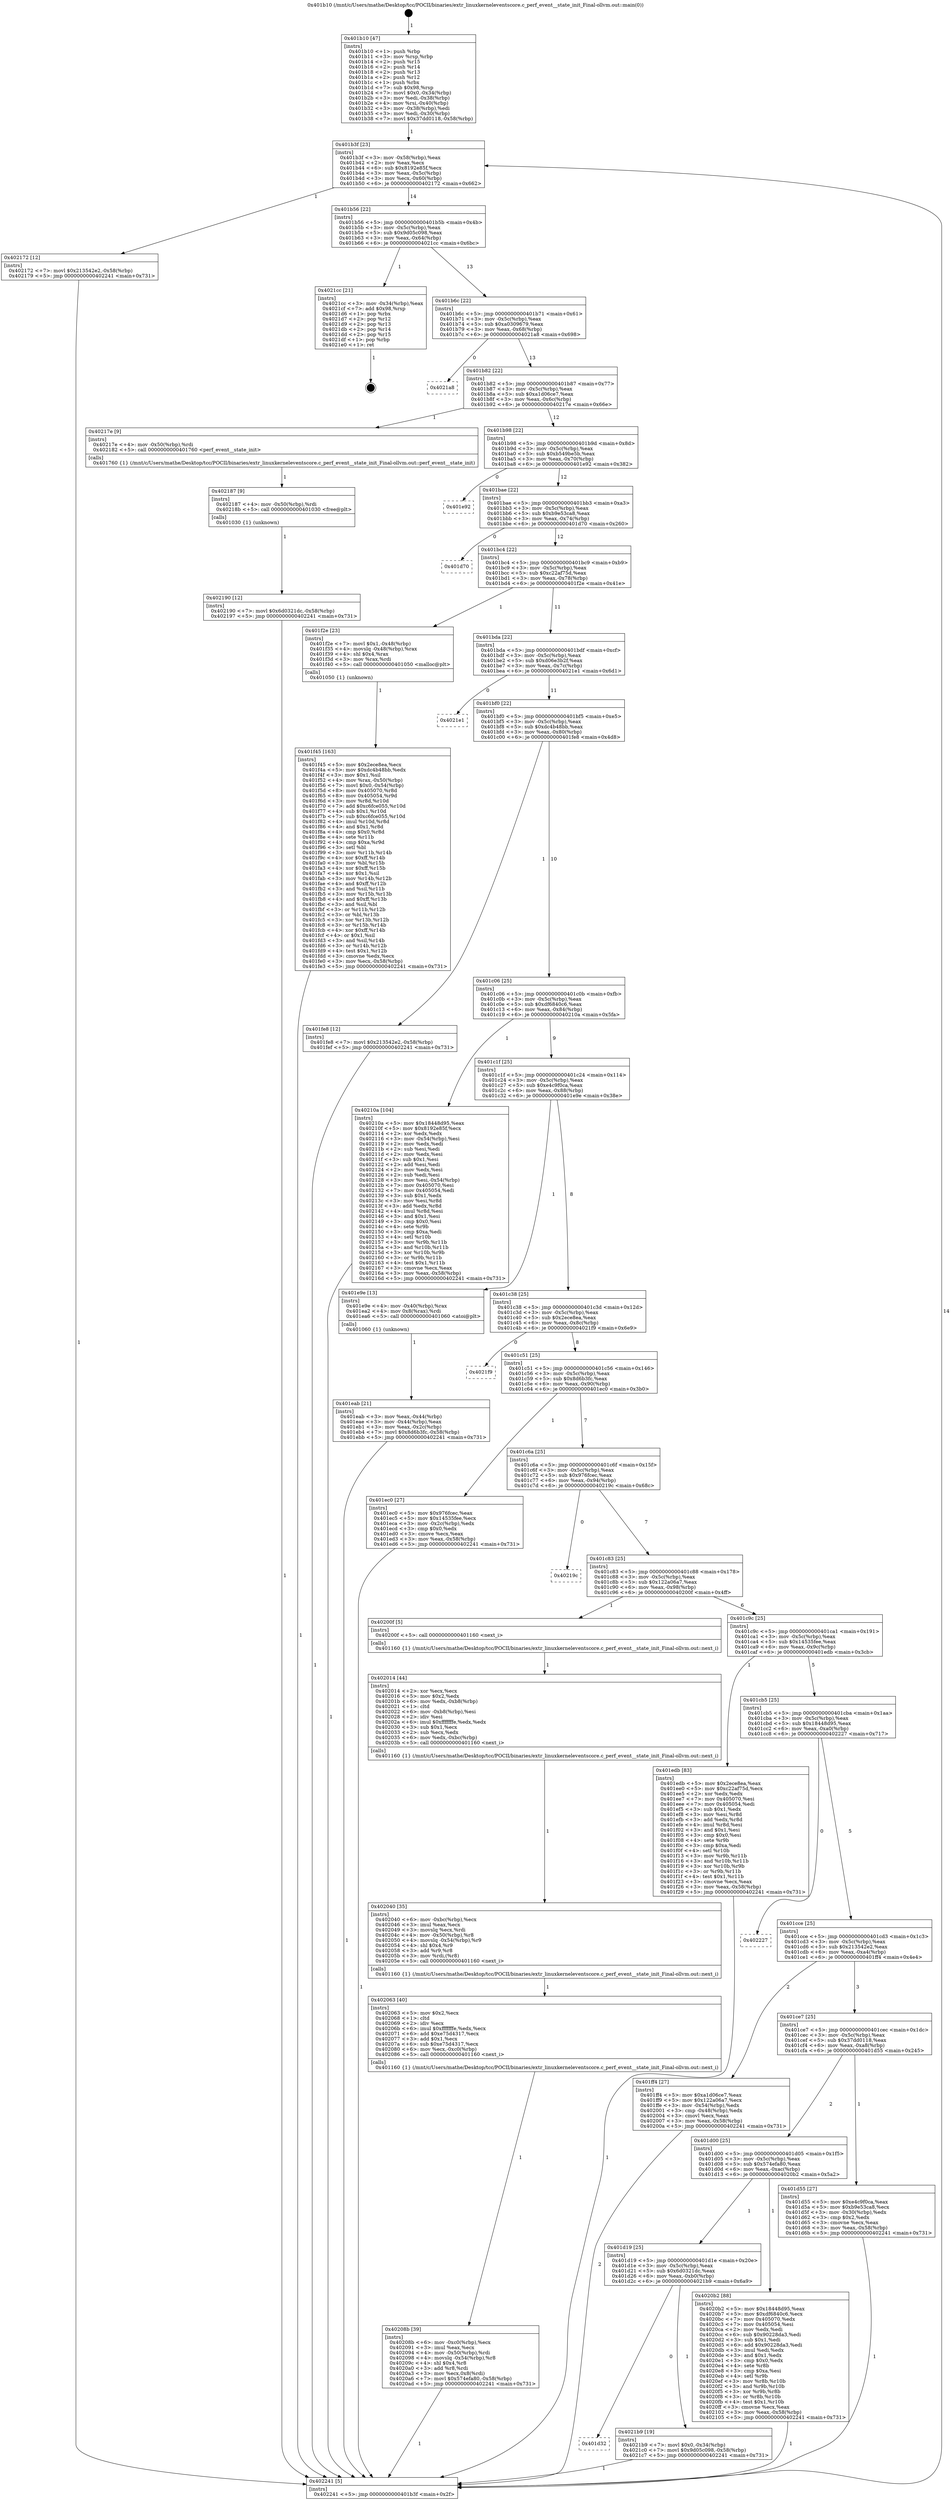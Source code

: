 digraph "0x401b10" {
  label = "0x401b10 (/mnt/c/Users/mathe/Desktop/tcc/POCII/binaries/extr_linuxkerneleventscore.c_perf_event__state_init_Final-ollvm.out::main(0))"
  labelloc = "t"
  node[shape=record]

  Entry [label="",width=0.3,height=0.3,shape=circle,fillcolor=black,style=filled]
  "0x401b3f" [label="{
     0x401b3f [23]\l
     | [instrs]\l
     &nbsp;&nbsp;0x401b3f \<+3\>: mov -0x58(%rbp),%eax\l
     &nbsp;&nbsp;0x401b42 \<+2\>: mov %eax,%ecx\l
     &nbsp;&nbsp;0x401b44 \<+6\>: sub $0x8192e85f,%ecx\l
     &nbsp;&nbsp;0x401b4a \<+3\>: mov %eax,-0x5c(%rbp)\l
     &nbsp;&nbsp;0x401b4d \<+3\>: mov %ecx,-0x60(%rbp)\l
     &nbsp;&nbsp;0x401b50 \<+6\>: je 0000000000402172 \<main+0x662\>\l
  }"]
  "0x402172" [label="{
     0x402172 [12]\l
     | [instrs]\l
     &nbsp;&nbsp;0x402172 \<+7\>: movl $0x213542e2,-0x58(%rbp)\l
     &nbsp;&nbsp;0x402179 \<+5\>: jmp 0000000000402241 \<main+0x731\>\l
  }"]
  "0x401b56" [label="{
     0x401b56 [22]\l
     | [instrs]\l
     &nbsp;&nbsp;0x401b56 \<+5\>: jmp 0000000000401b5b \<main+0x4b\>\l
     &nbsp;&nbsp;0x401b5b \<+3\>: mov -0x5c(%rbp),%eax\l
     &nbsp;&nbsp;0x401b5e \<+5\>: sub $0x9d05c098,%eax\l
     &nbsp;&nbsp;0x401b63 \<+3\>: mov %eax,-0x64(%rbp)\l
     &nbsp;&nbsp;0x401b66 \<+6\>: je 00000000004021cc \<main+0x6bc\>\l
  }"]
  Exit [label="",width=0.3,height=0.3,shape=circle,fillcolor=black,style=filled,peripheries=2]
  "0x4021cc" [label="{
     0x4021cc [21]\l
     | [instrs]\l
     &nbsp;&nbsp;0x4021cc \<+3\>: mov -0x34(%rbp),%eax\l
     &nbsp;&nbsp;0x4021cf \<+7\>: add $0x98,%rsp\l
     &nbsp;&nbsp;0x4021d6 \<+1\>: pop %rbx\l
     &nbsp;&nbsp;0x4021d7 \<+2\>: pop %r12\l
     &nbsp;&nbsp;0x4021d9 \<+2\>: pop %r13\l
     &nbsp;&nbsp;0x4021db \<+2\>: pop %r14\l
     &nbsp;&nbsp;0x4021dd \<+2\>: pop %r15\l
     &nbsp;&nbsp;0x4021df \<+1\>: pop %rbp\l
     &nbsp;&nbsp;0x4021e0 \<+1\>: ret\l
  }"]
  "0x401b6c" [label="{
     0x401b6c [22]\l
     | [instrs]\l
     &nbsp;&nbsp;0x401b6c \<+5\>: jmp 0000000000401b71 \<main+0x61\>\l
     &nbsp;&nbsp;0x401b71 \<+3\>: mov -0x5c(%rbp),%eax\l
     &nbsp;&nbsp;0x401b74 \<+5\>: sub $0xa0309679,%eax\l
     &nbsp;&nbsp;0x401b79 \<+3\>: mov %eax,-0x68(%rbp)\l
     &nbsp;&nbsp;0x401b7c \<+6\>: je 00000000004021a8 \<main+0x698\>\l
  }"]
  "0x401d32" [label="{
     0x401d32\l
  }", style=dashed]
  "0x4021a8" [label="{
     0x4021a8\l
  }", style=dashed]
  "0x401b82" [label="{
     0x401b82 [22]\l
     | [instrs]\l
     &nbsp;&nbsp;0x401b82 \<+5\>: jmp 0000000000401b87 \<main+0x77\>\l
     &nbsp;&nbsp;0x401b87 \<+3\>: mov -0x5c(%rbp),%eax\l
     &nbsp;&nbsp;0x401b8a \<+5\>: sub $0xa1d06ce7,%eax\l
     &nbsp;&nbsp;0x401b8f \<+3\>: mov %eax,-0x6c(%rbp)\l
     &nbsp;&nbsp;0x401b92 \<+6\>: je 000000000040217e \<main+0x66e\>\l
  }"]
  "0x4021b9" [label="{
     0x4021b9 [19]\l
     | [instrs]\l
     &nbsp;&nbsp;0x4021b9 \<+7\>: movl $0x0,-0x34(%rbp)\l
     &nbsp;&nbsp;0x4021c0 \<+7\>: movl $0x9d05c098,-0x58(%rbp)\l
     &nbsp;&nbsp;0x4021c7 \<+5\>: jmp 0000000000402241 \<main+0x731\>\l
  }"]
  "0x40217e" [label="{
     0x40217e [9]\l
     | [instrs]\l
     &nbsp;&nbsp;0x40217e \<+4\>: mov -0x50(%rbp),%rdi\l
     &nbsp;&nbsp;0x402182 \<+5\>: call 0000000000401760 \<perf_event__state_init\>\l
     | [calls]\l
     &nbsp;&nbsp;0x401760 \{1\} (/mnt/c/Users/mathe/Desktop/tcc/POCII/binaries/extr_linuxkerneleventscore.c_perf_event__state_init_Final-ollvm.out::perf_event__state_init)\l
  }"]
  "0x401b98" [label="{
     0x401b98 [22]\l
     | [instrs]\l
     &nbsp;&nbsp;0x401b98 \<+5\>: jmp 0000000000401b9d \<main+0x8d\>\l
     &nbsp;&nbsp;0x401b9d \<+3\>: mov -0x5c(%rbp),%eax\l
     &nbsp;&nbsp;0x401ba0 \<+5\>: sub $0xb549be5b,%eax\l
     &nbsp;&nbsp;0x401ba5 \<+3\>: mov %eax,-0x70(%rbp)\l
     &nbsp;&nbsp;0x401ba8 \<+6\>: je 0000000000401e92 \<main+0x382\>\l
  }"]
  "0x402190" [label="{
     0x402190 [12]\l
     | [instrs]\l
     &nbsp;&nbsp;0x402190 \<+7\>: movl $0x6d0321dc,-0x58(%rbp)\l
     &nbsp;&nbsp;0x402197 \<+5\>: jmp 0000000000402241 \<main+0x731\>\l
  }"]
  "0x401e92" [label="{
     0x401e92\l
  }", style=dashed]
  "0x401bae" [label="{
     0x401bae [22]\l
     | [instrs]\l
     &nbsp;&nbsp;0x401bae \<+5\>: jmp 0000000000401bb3 \<main+0xa3\>\l
     &nbsp;&nbsp;0x401bb3 \<+3\>: mov -0x5c(%rbp),%eax\l
     &nbsp;&nbsp;0x401bb6 \<+5\>: sub $0xb9e53ca8,%eax\l
     &nbsp;&nbsp;0x401bbb \<+3\>: mov %eax,-0x74(%rbp)\l
     &nbsp;&nbsp;0x401bbe \<+6\>: je 0000000000401d70 \<main+0x260\>\l
  }"]
  "0x402187" [label="{
     0x402187 [9]\l
     | [instrs]\l
     &nbsp;&nbsp;0x402187 \<+4\>: mov -0x50(%rbp),%rdi\l
     &nbsp;&nbsp;0x40218b \<+5\>: call 0000000000401030 \<free@plt\>\l
     | [calls]\l
     &nbsp;&nbsp;0x401030 \{1\} (unknown)\l
  }"]
  "0x401d70" [label="{
     0x401d70\l
  }", style=dashed]
  "0x401bc4" [label="{
     0x401bc4 [22]\l
     | [instrs]\l
     &nbsp;&nbsp;0x401bc4 \<+5\>: jmp 0000000000401bc9 \<main+0xb9\>\l
     &nbsp;&nbsp;0x401bc9 \<+3\>: mov -0x5c(%rbp),%eax\l
     &nbsp;&nbsp;0x401bcc \<+5\>: sub $0xc22af75d,%eax\l
     &nbsp;&nbsp;0x401bd1 \<+3\>: mov %eax,-0x78(%rbp)\l
     &nbsp;&nbsp;0x401bd4 \<+6\>: je 0000000000401f2e \<main+0x41e\>\l
  }"]
  "0x401d19" [label="{
     0x401d19 [25]\l
     | [instrs]\l
     &nbsp;&nbsp;0x401d19 \<+5\>: jmp 0000000000401d1e \<main+0x20e\>\l
     &nbsp;&nbsp;0x401d1e \<+3\>: mov -0x5c(%rbp),%eax\l
     &nbsp;&nbsp;0x401d21 \<+5\>: sub $0x6d0321dc,%eax\l
     &nbsp;&nbsp;0x401d26 \<+6\>: mov %eax,-0xb0(%rbp)\l
     &nbsp;&nbsp;0x401d2c \<+6\>: je 00000000004021b9 \<main+0x6a9\>\l
  }"]
  "0x401f2e" [label="{
     0x401f2e [23]\l
     | [instrs]\l
     &nbsp;&nbsp;0x401f2e \<+7\>: movl $0x1,-0x48(%rbp)\l
     &nbsp;&nbsp;0x401f35 \<+4\>: movslq -0x48(%rbp),%rax\l
     &nbsp;&nbsp;0x401f39 \<+4\>: shl $0x4,%rax\l
     &nbsp;&nbsp;0x401f3d \<+3\>: mov %rax,%rdi\l
     &nbsp;&nbsp;0x401f40 \<+5\>: call 0000000000401050 \<malloc@plt\>\l
     | [calls]\l
     &nbsp;&nbsp;0x401050 \{1\} (unknown)\l
  }"]
  "0x401bda" [label="{
     0x401bda [22]\l
     | [instrs]\l
     &nbsp;&nbsp;0x401bda \<+5\>: jmp 0000000000401bdf \<main+0xcf\>\l
     &nbsp;&nbsp;0x401bdf \<+3\>: mov -0x5c(%rbp),%eax\l
     &nbsp;&nbsp;0x401be2 \<+5\>: sub $0xd06e3b2f,%eax\l
     &nbsp;&nbsp;0x401be7 \<+3\>: mov %eax,-0x7c(%rbp)\l
     &nbsp;&nbsp;0x401bea \<+6\>: je 00000000004021e1 \<main+0x6d1\>\l
  }"]
  "0x4020b2" [label="{
     0x4020b2 [88]\l
     | [instrs]\l
     &nbsp;&nbsp;0x4020b2 \<+5\>: mov $0x18448d95,%eax\l
     &nbsp;&nbsp;0x4020b7 \<+5\>: mov $0xdf6840c6,%ecx\l
     &nbsp;&nbsp;0x4020bc \<+7\>: mov 0x405070,%edx\l
     &nbsp;&nbsp;0x4020c3 \<+7\>: mov 0x405054,%esi\l
     &nbsp;&nbsp;0x4020ca \<+2\>: mov %edx,%edi\l
     &nbsp;&nbsp;0x4020cc \<+6\>: sub $0x90228da3,%edi\l
     &nbsp;&nbsp;0x4020d2 \<+3\>: sub $0x1,%edi\l
     &nbsp;&nbsp;0x4020d5 \<+6\>: add $0x90228da3,%edi\l
     &nbsp;&nbsp;0x4020db \<+3\>: imul %edi,%edx\l
     &nbsp;&nbsp;0x4020de \<+3\>: and $0x1,%edx\l
     &nbsp;&nbsp;0x4020e1 \<+3\>: cmp $0x0,%edx\l
     &nbsp;&nbsp;0x4020e4 \<+4\>: sete %r8b\l
     &nbsp;&nbsp;0x4020e8 \<+3\>: cmp $0xa,%esi\l
     &nbsp;&nbsp;0x4020eb \<+4\>: setl %r9b\l
     &nbsp;&nbsp;0x4020ef \<+3\>: mov %r8b,%r10b\l
     &nbsp;&nbsp;0x4020f2 \<+3\>: and %r9b,%r10b\l
     &nbsp;&nbsp;0x4020f5 \<+3\>: xor %r9b,%r8b\l
     &nbsp;&nbsp;0x4020f8 \<+3\>: or %r8b,%r10b\l
     &nbsp;&nbsp;0x4020fb \<+4\>: test $0x1,%r10b\l
     &nbsp;&nbsp;0x4020ff \<+3\>: cmovne %ecx,%eax\l
     &nbsp;&nbsp;0x402102 \<+3\>: mov %eax,-0x58(%rbp)\l
     &nbsp;&nbsp;0x402105 \<+5\>: jmp 0000000000402241 \<main+0x731\>\l
  }"]
  "0x4021e1" [label="{
     0x4021e1\l
  }", style=dashed]
  "0x401bf0" [label="{
     0x401bf0 [22]\l
     | [instrs]\l
     &nbsp;&nbsp;0x401bf0 \<+5\>: jmp 0000000000401bf5 \<main+0xe5\>\l
     &nbsp;&nbsp;0x401bf5 \<+3\>: mov -0x5c(%rbp),%eax\l
     &nbsp;&nbsp;0x401bf8 \<+5\>: sub $0xdc4b48bb,%eax\l
     &nbsp;&nbsp;0x401bfd \<+3\>: mov %eax,-0x80(%rbp)\l
     &nbsp;&nbsp;0x401c00 \<+6\>: je 0000000000401fe8 \<main+0x4d8\>\l
  }"]
  "0x40208b" [label="{
     0x40208b [39]\l
     | [instrs]\l
     &nbsp;&nbsp;0x40208b \<+6\>: mov -0xc0(%rbp),%ecx\l
     &nbsp;&nbsp;0x402091 \<+3\>: imul %eax,%ecx\l
     &nbsp;&nbsp;0x402094 \<+4\>: mov -0x50(%rbp),%rdi\l
     &nbsp;&nbsp;0x402098 \<+4\>: movslq -0x54(%rbp),%r8\l
     &nbsp;&nbsp;0x40209c \<+4\>: shl $0x4,%r8\l
     &nbsp;&nbsp;0x4020a0 \<+3\>: add %r8,%rdi\l
     &nbsp;&nbsp;0x4020a3 \<+3\>: mov %ecx,0x8(%rdi)\l
     &nbsp;&nbsp;0x4020a6 \<+7\>: movl $0x574efa80,-0x58(%rbp)\l
     &nbsp;&nbsp;0x4020ad \<+5\>: jmp 0000000000402241 \<main+0x731\>\l
  }"]
  "0x401fe8" [label="{
     0x401fe8 [12]\l
     | [instrs]\l
     &nbsp;&nbsp;0x401fe8 \<+7\>: movl $0x213542e2,-0x58(%rbp)\l
     &nbsp;&nbsp;0x401fef \<+5\>: jmp 0000000000402241 \<main+0x731\>\l
  }"]
  "0x401c06" [label="{
     0x401c06 [25]\l
     | [instrs]\l
     &nbsp;&nbsp;0x401c06 \<+5\>: jmp 0000000000401c0b \<main+0xfb\>\l
     &nbsp;&nbsp;0x401c0b \<+3\>: mov -0x5c(%rbp),%eax\l
     &nbsp;&nbsp;0x401c0e \<+5\>: sub $0xdf6840c6,%eax\l
     &nbsp;&nbsp;0x401c13 \<+6\>: mov %eax,-0x84(%rbp)\l
     &nbsp;&nbsp;0x401c19 \<+6\>: je 000000000040210a \<main+0x5fa\>\l
  }"]
  "0x402063" [label="{
     0x402063 [40]\l
     | [instrs]\l
     &nbsp;&nbsp;0x402063 \<+5\>: mov $0x2,%ecx\l
     &nbsp;&nbsp;0x402068 \<+1\>: cltd\l
     &nbsp;&nbsp;0x402069 \<+2\>: idiv %ecx\l
     &nbsp;&nbsp;0x40206b \<+6\>: imul $0xfffffffe,%edx,%ecx\l
     &nbsp;&nbsp;0x402071 \<+6\>: add $0xe75d4317,%ecx\l
     &nbsp;&nbsp;0x402077 \<+3\>: add $0x1,%ecx\l
     &nbsp;&nbsp;0x40207a \<+6\>: sub $0xe75d4317,%ecx\l
     &nbsp;&nbsp;0x402080 \<+6\>: mov %ecx,-0xc0(%rbp)\l
     &nbsp;&nbsp;0x402086 \<+5\>: call 0000000000401160 \<next_i\>\l
     | [calls]\l
     &nbsp;&nbsp;0x401160 \{1\} (/mnt/c/Users/mathe/Desktop/tcc/POCII/binaries/extr_linuxkerneleventscore.c_perf_event__state_init_Final-ollvm.out::next_i)\l
  }"]
  "0x40210a" [label="{
     0x40210a [104]\l
     | [instrs]\l
     &nbsp;&nbsp;0x40210a \<+5\>: mov $0x18448d95,%eax\l
     &nbsp;&nbsp;0x40210f \<+5\>: mov $0x8192e85f,%ecx\l
     &nbsp;&nbsp;0x402114 \<+2\>: xor %edx,%edx\l
     &nbsp;&nbsp;0x402116 \<+3\>: mov -0x54(%rbp),%esi\l
     &nbsp;&nbsp;0x402119 \<+2\>: mov %edx,%edi\l
     &nbsp;&nbsp;0x40211b \<+2\>: sub %esi,%edi\l
     &nbsp;&nbsp;0x40211d \<+2\>: mov %edx,%esi\l
     &nbsp;&nbsp;0x40211f \<+3\>: sub $0x1,%esi\l
     &nbsp;&nbsp;0x402122 \<+2\>: add %esi,%edi\l
     &nbsp;&nbsp;0x402124 \<+2\>: mov %edx,%esi\l
     &nbsp;&nbsp;0x402126 \<+2\>: sub %edi,%esi\l
     &nbsp;&nbsp;0x402128 \<+3\>: mov %esi,-0x54(%rbp)\l
     &nbsp;&nbsp;0x40212b \<+7\>: mov 0x405070,%esi\l
     &nbsp;&nbsp;0x402132 \<+7\>: mov 0x405054,%edi\l
     &nbsp;&nbsp;0x402139 \<+3\>: sub $0x1,%edx\l
     &nbsp;&nbsp;0x40213c \<+3\>: mov %esi,%r8d\l
     &nbsp;&nbsp;0x40213f \<+3\>: add %edx,%r8d\l
     &nbsp;&nbsp;0x402142 \<+4\>: imul %r8d,%esi\l
     &nbsp;&nbsp;0x402146 \<+3\>: and $0x1,%esi\l
     &nbsp;&nbsp;0x402149 \<+3\>: cmp $0x0,%esi\l
     &nbsp;&nbsp;0x40214c \<+4\>: sete %r9b\l
     &nbsp;&nbsp;0x402150 \<+3\>: cmp $0xa,%edi\l
     &nbsp;&nbsp;0x402153 \<+4\>: setl %r10b\l
     &nbsp;&nbsp;0x402157 \<+3\>: mov %r9b,%r11b\l
     &nbsp;&nbsp;0x40215a \<+3\>: and %r10b,%r11b\l
     &nbsp;&nbsp;0x40215d \<+3\>: xor %r10b,%r9b\l
     &nbsp;&nbsp;0x402160 \<+3\>: or %r9b,%r11b\l
     &nbsp;&nbsp;0x402163 \<+4\>: test $0x1,%r11b\l
     &nbsp;&nbsp;0x402167 \<+3\>: cmovne %ecx,%eax\l
     &nbsp;&nbsp;0x40216a \<+3\>: mov %eax,-0x58(%rbp)\l
     &nbsp;&nbsp;0x40216d \<+5\>: jmp 0000000000402241 \<main+0x731\>\l
  }"]
  "0x401c1f" [label="{
     0x401c1f [25]\l
     | [instrs]\l
     &nbsp;&nbsp;0x401c1f \<+5\>: jmp 0000000000401c24 \<main+0x114\>\l
     &nbsp;&nbsp;0x401c24 \<+3\>: mov -0x5c(%rbp),%eax\l
     &nbsp;&nbsp;0x401c27 \<+5\>: sub $0xe4c9f0ca,%eax\l
     &nbsp;&nbsp;0x401c2c \<+6\>: mov %eax,-0x88(%rbp)\l
     &nbsp;&nbsp;0x401c32 \<+6\>: je 0000000000401e9e \<main+0x38e\>\l
  }"]
  "0x402040" [label="{
     0x402040 [35]\l
     | [instrs]\l
     &nbsp;&nbsp;0x402040 \<+6\>: mov -0xbc(%rbp),%ecx\l
     &nbsp;&nbsp;0x402046 \<+3\>: imul %eax,%ecx\l
     &nbsp;&nbsp;0x402049 \<+3\>: movslq %ecx,%rdi\l
     &nbsp;&nbsp;0x40204c \<+4\>: mov -0x50(%rbp),%r8\l
     &nbsp;&nbsp;0x402050 \<+4\>: movslq -0x54(%rbp),%r9\l
     &nbsp;&nbsp;0x402054 \<+4\>: shl $0x4,%r9\l
     &nbsp;&nbsp;0x402058 \<+3\>: add %r9,%r8\l
     &nbsp;&nbsp;0x40205b \<+3\>: mov %rdi,(%r8)\l
     &nbsp;&nbsp;0x40205e \<+5\>: call 0000000000401160 \<next_i\>\l
     | [calls]\l
     &nbsp;&nbsp;0x401160 \{1\} (/mnt/c/Users/mathe/Desktop/tcc/POCII/binaries/extr_linuxkerneleventscore.c_perf_event__state_init_Final-ollvm.out::next_i)\l
  }"]
  "0x401e9e" [label="{
     0x401e9e [13]\l
     | [instrs]\l
     &nbsp;&nbsp;0x401e9e \<+4\>: mov -0x40(%rbp),%rax\l
     &nbsp;&nbsp;0x401ea2 \<+4\>: mov 0x8(%rax),%rdi\l
     &nbsp;&nbsp;0x401ea6 \<+5\>: call 0000000000401060 \<atoi@plt\>\l
     | [calls]\l
     &nbsp;&nbsp;0x401060 \{1\} (unknown)\l
  }"]
  "0x401c38" [label="{
     0x401c38 [25]\l
     | [instrs]\l
     &nbsp;&nbsp;0x401c38 \<+5\>: jmp 0000000000401c3d \<main+0x12d\>\l
     &nbsp;&nbsp;0x401c3d \<+3\>: mov -0x5c(%rbp),%eax\l
     &nbsp;&nbsp;0x401c40 \<+5\>: sub $0x2ece8ea,%eax\l
     &nbsp;&nbsp;0x401c45 \<+6\>: mov %eax,-0x8c(%rbp)\l
     &nbsp;&nbsp;0x401c4b \<+6\>: je 00000000004021f9 \<main+0x6e9\>\l
  }"]
  "0x402014" [label="{
     0x402014 [44]\l
     | [instrs]\l
     &nbsp;&nbsp;0x402014 \<+2\>: xor %ecx,%ecx\l
     &nbsp;&nbsp;0x402016 \<+5\>: mov $0x2,%edx\l
     &nbsp;&nbsp;0x40201b \<+6\>: mov %edx,-0xb8(%rbp)\l
     &nbsp;&nbsp;0x402021 \<+1\>: cltd\l
     &nbsp;&nbsp;0x402022 \<+6\>: mov -0xb8(%rbp),%esi\l
     &nbsp;&nbsp;0x402028 \<+2\>: idiv %esi\l
     &nbsp;&nbsp;0x40202a \<+6\>: imul $0xfffffffe,%edx,%edx\l
     &nbsp;&nbsp;0x402030 \<+3\>: sub $0x1,%ecx\l
     &nbsp;&nbsp;0x402033 \<+2\>: sub %ecx,%edx\l
     &nbsp;&nbsp;0x402035 \<+6\>: mov %edx,-0xbc(%rbp)\l
     &nbsp;&nbsp;0x40203b \<+5\>: call 0000000000401160 \<next_i\>\l
     | [calls]\l
     &nbsp;&nbsp;0x401160 \{1\} (/mnt/c/Users/mathe/Desktop/tcc/POCII/binaries/extr_linuxkerneleventscore.c_perf_event__state_init_Final-ollvm.out::next_i)\l
  }"]
  "0x4021f9" [label="{
     0x4021f9\l
  }", style=dashed]
  "0x401c51" [label="{
     0x401c51 [25]\l
     | [instrs]\l
     &nbsp;&nbsp;0x401c51 \<+5\>: jmp 0000000000401c56 \<main+0x146\>\l
     &nbsp;&nbsp;0x401c56 \<+3\>: mov -0x5c(%rbp),%eax\l
     &nbsp;&nbsp;0x401c59 \<+5\>: sub $0x8d6b3fc,%eax\l
     &nbsp;&nbsp;0x401c5e \<+6\>: mov %eax,-0x90(%rbp)\l
     &nbsp;&nbsp;0x401c64 \<+6\>: je 0000000000401ec0 \<main+0x3b0\>\l
  }"]
  "0x401f45" [label="{
     0x401f45 [163]\l
     | [instrs]\l
     &nbsp;&nbsp;0x401f45 \<+5\>: mov $0x2ece8ea,%ecx\l
     &nbsp;&nbsp;0x401f4a \<+5\>: mov $0xdc4b48bb,%edx\l
     &nbsp;&nbsp;0x401f4f \<+3\>: mov $0x1,%sil\l
     &nbsp;&nbsp;0x401f52 \<+4\>: mov %rax,-0x50(%rbp)\l
     &nbsp;&nbsp;0x401f56 \<+7\>: movl $0x0,-0x54(%rbp)\l
     &nbsp;&nbsp;0x401f5d \<+8\>: mov 0x405070,%r8d\l
     &nbsp;&nbsp;0x401f65 \<+8\>: mov 0x405054,%r9d\l
     &nbsp;&nbsp;0x401f6d \<+3\>: mov %r8d,%r10d\l
     &nbsp;&nbsp;0x401f70 \<+7\>: add $0xc6fce055,%r10d\l
     &nbsp;&nbsp;0x401f77 \<+4\>: sub $0x1,%r10d\l
     &nbsp;&nbsp;0x401f7b \<+7\>: sub $0xc6fce055,%r10d\l
     &nbsp;&nbsp;0x401f82 \<+4\>: imul %r10d,%r8d\l
     &nbsp;&nbsp;0x401f86 \<+4\>: and $0x1,%r8d\l
     &nbsp;&nbsp;0x401f8a \<+4\>: cmp $0x0,%r8d\l
     &nbsp;&nbsp;0x401f8e \<+4\>: sete %r11b\l
     &nbsp;&nbsp;0x401f92 \<+4\>: cmp $0xa,%r9d\l
     &nbsp;&nbsp;0x401f96 \<+3\>: setl %bl\l
     &nbsp;&nbsp;0x401f99 \<+3\>: mov %r11b,%r14b\l
     &nbsp;&nbsp;0x401f9c \<+4\>: xor $0xff,%r14b\l
     &nbsp;&nbsp;0x401fa0 \<+3\>: mov %bl,%r15b\l
     &nbsp;&nbsp;0x401fa3 \<+4\>: xor $0xff,%r15b\l
     &nbsp;&nbsp;0x401fa7 \<+4\>: xor $0x1,%sil\l
     &nbsp;&nbsp;0x401fab \<+3\>: mov %r14b,%r12b\l
     &nbsp;&nbsp;0x401fae \<+4\>: and $0xff,%r12b\l
     &nbsp;&nbsp;0x401fb2 \<+3\>: and %sil,%r11b\l
     &nbsp;&nbsp;0x401fb5 \<+3\>: mov %r15b,%r13b\l
     &nbsp;&nbsp;0x401fb8 \<+4\>: and $0xff,%r13b\l
     &nbsp;&nbsp;0x401fbc \<+3\>: and %sil,%bl\l
     &nbsp;&nbsp;0x401fbf \<+3\>: or %r11b,%r12b\l
     &nbsp;&nbsp;0x401fc2 \<+3\>: or %bl,%r13b\l
     &nbsp;&nbsp;0x401fc5 \<+3\>: xor %r13b,%r12b\l
     &nbsp;&nbsp;0x401fc8 \<+3\>: or %r15b,%r14b\l
     &nbsp;&nbsp;0x401fcb \<+4\>: xor $0xff,%r14b\l
     &nbsp;&nbsp;0x401fcf \<+4\>: or $0x1,%sil\l
     &nbsp;&nbsp;0x401fd3 \<+3\>: and %sil,%r14b\l
     &nbsp;&nbsp;0x401fd6 \<+3\>: or %r14b,%r12b\l
     &nbsp;&nbsp;0x401fd9 \<+4\>: test $0x1,%r12b\l
     &nbsp;&nbsp;0x401fdd \<+3\>: cmovne %edx,%ecx\l
     &nbsp;&nbsp;0x401fe0 \<+3\>: mov %ecx,-0x58(%rbp)\l
     &nbsp;&nbsp;0x401fe3 \<+5\>: jmp 0000000000402241 \<main+0x731\>\l
  }"]
  "0x401ec0" [label="{
     0x401ec0 [27]\l
     | [instrs]\l
     &nbsp;&nbsp;0x401ec0 \<+5\>: mov $0x976fcec,%eax\l
     &nbsp;&nbsp;0x401ec5 \<+5\>: mov $0x14535fee,%ecx\l
     &nbsp;&nbsp;0x401eca \<+3\>: mov -0x2c(%rbp),%edx\l
     &nbsp;&nbsp;0x401ecd \<+3\>: cmp $0x0,%edx\l
     &nbsp;&nbsp;0x401ed0 \<+3\>: cmove %ecx,%eax\l
     &nbsp;&nbsp;0x401ed3 \<+3\>: mov %eax,-0x58(%rbp)\l
     &nbsp;&nbsp;0x401ed6 \<+5\>: jmp 0000000000402241 \<main+0x731\>\l
  }"]
  "0x401c6a" [label="{
     0x401c6a [25]\l
     | [instrs]\l
     &nbsp;&nbsp;0x401c6a \<+5\>: jmp 0000000000401c6f \<main+0x15f\>\l
     &nbsp;&nbsp;0x401c6f \<+3\>: mov -0x5c(%rbp),%eax\l
     &nbsp;&nbsp;0x401c72 \<+5\>: sub $0x976fcec,%eax\l
     &nbsp;&nbsp;0x401c77 \<+6\>: mov %eax,-0x94(%rbp)\l
     &nbsp;&nbsp;0x401c7d \<+6\>: je 000000000040219c \<main+0x68c\>\l
  }"]
  "0x401eab" [label="{
     0x401eab [21]\l
     | [instrs]\l
     &nbsp;&nbsp;0x401eab \<+3\>: mov %eax,-0x44(%rbp)\l
     &nbsp;&nbsp;0x401eae \<+3\>: mov -0x44(%rbp),%eax\l
     &nbsp;&nbsp;0x401eb1 \<+3\>: mov %eax,-0x2c(%rbp)\l
     &nbsp;&nbsp;0x401eb4 \<+7\>: movl $0x8d6b3fc,-0x58(%rbp)\l
     &nbsp;&nbsp;0x401ebb \<+5\>: jmp 0000000000402241 \<main+0x731\>\l
  }"]
  "0x40219c" [label="{
     0x40219c\l
  }", style=dashed]
  "0x401c83" [label="{
     0x401c83 [25]\l
     | [instrs]\l
     &nbsp;&nbsp;0x401c83 \<+5\>: jmp 0000000000401c88 \<main+0x178\>\l
     &nbsp;&nbsp;0x401c88 \<+3\>: mov -0x5c(%rbp),%eax\l
     &nbsp;&nbsp;0x401c8b \<+5\>: sub $0x122a06a7,%eax\l
     &nbsp;&nbsp;0x401c90 \<+6\>: mov %eax,-0x98(%rbp)\l
     &nbsp;&nbsp;0x401c96 \<+6\>: je 000000000040200f \<main+0x4ff\>\l
  }"]
  "0x401b10" [label="{
     0x401b10 [47]\l
     | [instrs]\l
     &nbsp;&nbsp;0x401b10 \<+1\>: push %rbp\l
     &nbsp;&nbsp;0x401b11 \<+3\>: mov %rsp,%rbp\l
     &nbsp;&nbsp;0x401b14 \<+2\>: push %r15\l
     &nbsp;&nbsp;0x401b16 \<+2\>: push %r14\l
     &nbsp;&nbsp;0x401b18 \<+2\>: push %r13\l
     &nbsp;&nbsp;0x401b1a \<+2\>: push %r12\l
     &nbsp;&nbsp;0x401b1c \<+1\>: push %rbx\l
     &nbsp;&nbsp;0x401b1d \<+7\>: sub $0x98,%rsp\l
     &nbsp;&nbsp;0x401b24 \<+7\>: movl $0x0,-0x34(%rbp)\l
     &nbsp;&nbsp;0x401b2b \<+3\>: mov %edi,-0x38(%rbp)\l
     &nbsp;&nbsp;0x401b2e \<+4\>: mov %rsi,-0x40(%rbp)\l
     &nbsp;&nbsp;0x401b32 \<+3\>: mov -0x38(%rbp),%edi\l
     &nbsp;&nbsp;0x401b35 \<+3\>: mov %edi,-0x30(%rbp)\l
     &nbsp;&nbsp;0x401b38 \<+7\>: movl $0x37dd0118,-0x58(%rbp)\l
  }"]
  "0x40200f" [label="{
     0x40200f [5]\l
     | [instrs]\l
     &nbsp;&nbsp;0x40200f \<+5\>: call 0000000000401160 \<next_i\>\l
     | [calls]\l
     &nbsp;&nbsp;0x401160 \{1\} (/mnt/c/Users/mathe/Desktop/tcc/POCII/binaries/extr_linuxkerneleventscore.c_perf_event__state_init_Final-ollvm.out::next_i)\l
  }"]
  "0x401c9c" [label="{
     0x401c9c [25]\l
     | [instrs]\l
     &nbsp;&nbsp;0x401c9c \<+5\>: jmp 0000000000401ca1 \<main+0x191\>\l
     &nbsp;&nbsp;0x401ca1 \<+3\>: mov -0x5c(%rbp),%eax\l
     &nbsp;&nbsp;0x401ca4 \<+5\>: sub $0x14535fee,%eax\l
     &nbsp;&nbsp;0x401ca9 \<+6\>: mov %eax,-0x9c(%rbp)\l
     &nbsp;&nbsp;0x401caf \<+6\>: je 0000000000401edb \<main+0x3cb\>\l
  }"]
  "0x402241" [label="{
     0x402241 [5]\l
     | [instrs]\l
     &nbsp;&nbsp;0x402241 \<+5\>: jmp 0000000000401b3f \<main+0x2f\>\l
  }"]
  "0x401edb" [label="{
     0x401edb [83]\l
     | [instrs]\l
     &nbsp;&nbsp;0x401edb \<+5\>: mov $0x2ece8ea,%eax\l
     &nbsp;&nbsp;0x401ee0 \<+5\>: mov $0xc22af75d,%ecx\l
     &nbsp;&nbsp;0x401ee5 \<+2\>: xor %edx,%edx\l
     &nbsp;&nbsp;0x401ee7 \<+7\>: mov 0x405070,%esi\l
     &nbsp;&nbsp;0x401eee \<+7\>: mov 0x405054,%edi\l
     &nbsp;&nbsp;0x401ef5 \<+3\>: sub $0x1,%edx\l
     &nbsp;&nbsp;0x401ef8 \<+3\>: mov %esi,%r8d\l
     &nbsp;&nbsp;0x401efb \<+3\>: add %edx,%r8d\l
     &nbsp;&nbsp;0x401efe \<+4\>: imul %r8d,%esi\l
     &nbsp;&nbsp;0x401f02 \<+3\>: and $0x1,%esi\l
     &nbsp;&nbsp;0x401f05 \<+3\>: cmp $0x0,%esi\l
     &nbsp;&nbsp;0x401f08 \<+4\>: sete %r9b\l
     &nbsp;&nbsp;0x401f0c \<+3\>: cmp $0xa,%edi\l
     &nbsp;&nbsp;0x401f0f \<+4\>: setl %r10b\l
     &nbsp;&nbsp;0x401f13 \<+3\>: mov %r9b,%r11b\l
     &nbsp;&nbsp;0x401f16 \<+3\>: and %r10b,%r11b\l
     &nbsp;&nbsp;0x401f19 \<+3\>: xor %r10b,%r9b\l
     &nbsp;&nbsp;0x401f1c \<+3\>: or %r9b,%r11b\l
     &nbsp;&nbsp;0x401f1f \<+4\>: test $0x1,%r11b\l
     &nbsp;&nbsp;0x401f23 \<+3\>: cmovne %ecx,%eax\l
     &nbsp;&nbsp;0x401f26 \<+3\>: mov %eax,-0x58(%rbp)\l
     &nbsp;&nbsp;0x401f29 \<+5\>: jmp 0000000000402241 \<main+0x731\>\l
  }"]
  "0x401cb5" [label="{
     0x401cb5 [25]\l
     | [instrs]\l
     &nbsp;&nbsp;0x401cb5 \<+5\>: jmp 0000000000401cba \<main+0x1aa\>\l
     &nbsp;&nbsp;0x401cba \<+3\>: mov -0x5c(%rbp),%eax\l
     &nbsp;&nbsp;0x401cbd \<+5\>: sub $0x18448d95,%eax\l
     &nbsp;&nbsp;0x401cc2 \<+6\>: mov %eax,-0xa0(%rbp)\l
     &nbsp;&nbsp;0x401cc8 \<+6\>: je 0000000000402227 \<main+0x717\>\l
  }"]
  "0x401d00" [label="{
     0x401d00 [25]\l
     | [instrs]\l
     &nbsp;&nbsp;0x401d00 \<+5\>: jmp 0000000000401d05 \<main+0x1f5\>\l
     &nbsp;&nbsp;0x401d05 \<+3\>: mov -0x5c(%rbp),%eax\l
     &nbsp;&nbsp;0x401d08 \<+5\>: sub $0x574efa80,%eax\l
     &nbsp;&nbsp;0x401d0d \<+6\>: mov %eax,-0xac(%rbp)\l
     &nbsp;&nbsp;0x401d13 \<+6\>: je 00000000004020b2 \<main+0x5a2\>\l
  }"]
  "0x402227" [label="{
     0x402227\l
  }", style=dashed]
  "0x401cce" [label="{
     0x401cce [25]\l
     | [instrs]\l
     &nbsp;&nbsp;0x401cce \<+5\>: jmp 0000000000401cd3 \<main+0x1c3\>\l
     &nbsp;&nbsp;0x401cd3 \<+3\>: mov -0x5c(%rbp),%eax\l
     &nbsp;&nbsp;0x401cd6 \<+5\>: sub $0x213542e2,%eax\l
     &nbsp;&nbsp;0x401cdb \<+6\>: mov %eax,-0xa4(%rbp)\l
     &nbsp;&nbsp;0x401ce1 \<+6\>: je 0000000000401ff4 \<main+0x4e4\>\l
  }"]
  "0x401d55" [label="{
     0x401d55 [27]\l
     | [instrs]\l
     &nbsp;&nbsp;0x401d55 \<+5\>: mov $0xe4c9f0ca,%eax\l
     &nbsp;&nbsp;0x401d5a \<+5\>: mov $0xb9e53ca8,%ecx\l
     &nbsp;&nbsp;0x401d5f \<+3\>: mov -0x30(%rbp),%edx\l
     &nbsp;&nbsp;0x401d62 \<+3\>: cmp $0x2,%edx\l
     &nbsp;&nbsp;0x401d65 \<+3\>: cmovne %ecx,%eax\l
     &nbsp;&nbsp;0x401d68 \<+3\>: mov %eax,-0x58(%rbp)\l
     &nbsp;&nbsp;0x401d6b \<+5\>: jmp 0000000000402241 \<main+0x731\>\l
  }"]
  "0x401ff4" [label="{
     0x401ff4 [27]\l
     | [instrs]\l
     &nbsp;&nbsp;0x401ff4 \<+5\>: mov $0xa1d06ce7,%eax\l
     &nbsp;&nbsp;0x401ff9 \<+5\>: mov $0x122a06a7,%ecx\l
     &nbsp;&nbsp;0x401ffe \<+3\>: mov -0x54(%rbp),%edx\l
     &nbsp;&nbsp;0x402001 \<+3\>: cmp -0x48(%rbp),%edx\l
     &nbsp;&nbsp;0x402004 \<+3\>: cmovl %ecx,%eax\l
     &nbsp;&nbsp;0x402007 \<+3\>: mov %eax,-0x58(%rbp)\l
     &nbsp;&nbsp;0x40200a \<+5\>: jmp 0000000000402241 \<main+0x731\>\l
  }"]
  "0x401ce7" [label="{
     0x401ce7 [25]\l
     | [instrs]\l
     &nbsp;&nbsp;0x401ce7 \<+5\>: jmp 0000000000401cec \<main+0x1dc\>\l
     &nbsp;&nbsp;0x401cec \<+3\>: mov -0x5c(%rbp),%eax\l
     &nbsp;&nbsp;0x401cef \<+5\>: sub $0x37dd0118,%eax\l
     &nbsp;&nbsp;0x401cf4 \<+6\>: mov %eax,-0xa8(%rbp)\l
     &nbsp;&nbsp;0x401cfa \<+6\>: je 0000000000401d55 \<main+0x245\>\l
  }"]
  Entry -> "0x401b10" [label=" 1"]
  "0x401b3f" -> "0x402172" [label=" 1"]
  "0x401b3f" -> "0x401b56" [label=" 14"]
  "0x4021cc" -> Exit [label=" 1"]
  "0x401b56" -> "0x4021cc" [label=" 1"]
  "0x401b56" -> "0x401b6c" [label=" 13"]
  "0x4021b9" -> "0x402241" [label=" 1"]
  "0x401b6c" -> "0x4021a8" [label=" 0"]
  "0x401b6c" -> "0x401b82" [label=" 13"]
  "0x401d19" -> "0x401d32" [label=" 0"]
  "0x401b82" -> "0x40217e" [label=" 1"]
  "0x401b82" -> "0x401b98" [label=" 12"]
  "0x401d19" -> "0x4021b9" [label=" 1"]
  "0x401b98" -> "0x401e92" [label=" 0"]
  "0x401b98" -> "0x401bae" [label=" 12"]
  "0x402190" -> "0x402241" [label=" 1"]
  "0x401bae" -> "0x401d70" [label=" 0"]
  "0x401bae" -> "0x401bc4" [label=" 12"]
  "0x402187" -> "0x402190" [label=" 1"]
  "0x401bc4" -> "0x401f2e" [label=" 1"]
  "0x401bc4" -> "0x401bda" [label=" 11"]
  "0x40217e" -> "0x402187" [label=" 1"]
  "0x401bda" -> "0x4021e1" [label=" 0"]
  "0x401bda" -> "0x401bf0" [label=" 11"]
  "0x402172" -> "0x402241" [label=" 1"]
  "0x401bf0" -> "0x401fe8" [label=" 1"]
  "0x401bf0" -> "0x401c06" [label=" 10"]
  "0x4020b2" -> "0x402241" [label=" 1"]
  "0x401c06" -> "0x40210a" [label=" 1"]
  "0x401c06" -> "0x401c1f" [label=" 9"]
  "0x401d00" -> "0x401d19" [label=" 1"]
  "0x401c1f" -> "0x401e9e" [label=" 1"]
  "0x401c1f" -> "0x401c38" [label=" 8"]
  "0x401d00" -> "0x4020b2" [label=" 1"]
  "0x401c38" -> "0x4021f9" [label=" 0"]
  "0x401c38" -> "0x401c51" [label=" 8"]
  "0x40210a" -> "0x402241" [label=" 1"]
  "0x401c51" -> "0x401ec0" [label=" 1"]
  "0x401c51" -> "0x401c6a" [label=" 7"]
  "0x40208b" -> "0x402241" [label=" 1"]
  "0x401c6a" -> "0x40219c" [label=" 0"]
  "0x401c6a" -> "0x401c83" [label=" 7"]
  "0x402063" -> "0x40208b" [label=" 1"]
  "0x401c83" -> "0x40200f" [label=" 1"]
  "0x401c83" -> "0x401c9c" [label=" 6"]
  "0x402040" -> "0x402063" [label=" 1"]
  "0x401c9c" -> "0x401edb" [label=" 1"]
  "0x401c9c" -> "0x401cb5" [label=" 5"]
  "0x402014" -> "0x402040" [label=" 1"]
  "0x401cb5" -> "0x402227" [label=" 0"]
  "0x401cb5" -> "0x401cce" [label=" 5"]
  "0x40200f" -> "0x402014" [label=" 1"]
  "0x401cce" -> "0x401ff4" [label=" 2"]
  "0x401cce" -> "0x401ce7" [label=" 3"]
  "0x401ff4" -> "0x402241" [label=" 2"]
  "0x401ce7" -> "0x401d55" [label=" 1"]
  "0x401ce7" -> "0x401d00" [label=" 2"]
  "0x401d55" -> "0x402241" [label=" 1"]
  "0x401b10" -> "0x401b3f" [label=" 1"]
  "0x402241" -> "0x401b3f" [label=" 14"]
  "0x401e9e" -> "0x401eab" [label=" 1"]
  "0x401eab" -> "0x402241" [label=" 1"]
  "0x401ec0" -> "0x402241" [label=" 1"]
  "0x401edb" -> "0x402241" [label=" 1"]
  "0x401f2e" -> "0x401f45" [label=" 1"]
  "0x401f45" -> "0x402241" [label=" 1"]
  "0x401fe8" -> "0x402241" [label=" 1"]
}
